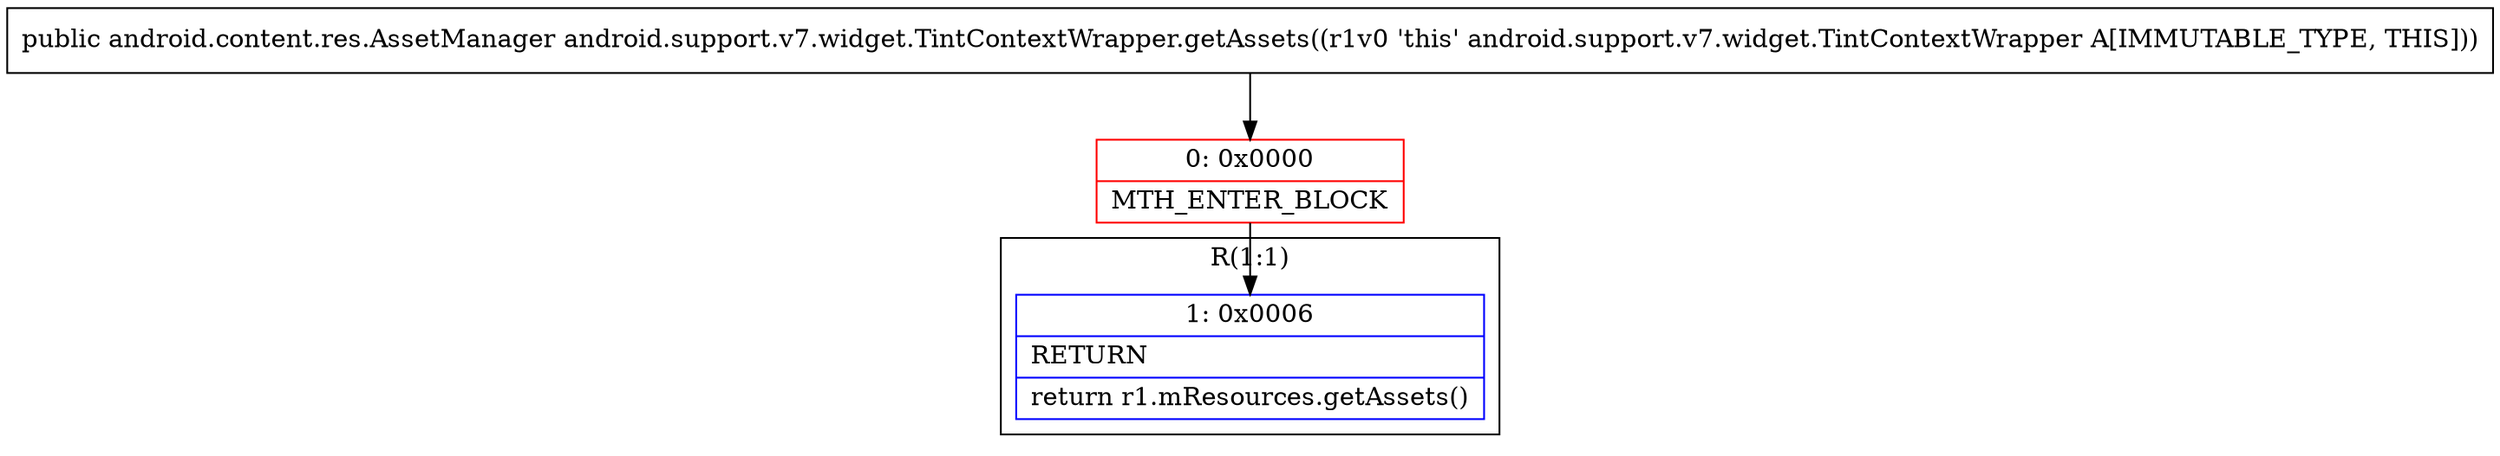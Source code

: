 digraph "CFG forandroid.support.v7.widget.TintContextWrapper.getAssets()Landroid\/content\/res\/AssetManager;" {
subgraph cluster_Region_34739912 {
label = "R(1:1)";
node [shape=record,color=blue];
Node_1 [shape=record,label="{1\:\ 0x0006|RETURN\l|return r1.mResources.getAssets()\l}"];
}
Node_0 [shape=record,color=red,label="{0\:\ 0x0000|MTH_ENTER_BLOCK\l}"];
MethodNode[shape=record,label="{public android.content.res.AssetManager android.support.v7.widget.TintContextWrapper.getAssets((r1v0 'this' android.support.v7.widget.TintContextWrapper A[IMMUTABLE_TYPE, THIS])) }"];
MethodNode -> Node_0;
Node_0 -> Node_1;
}


